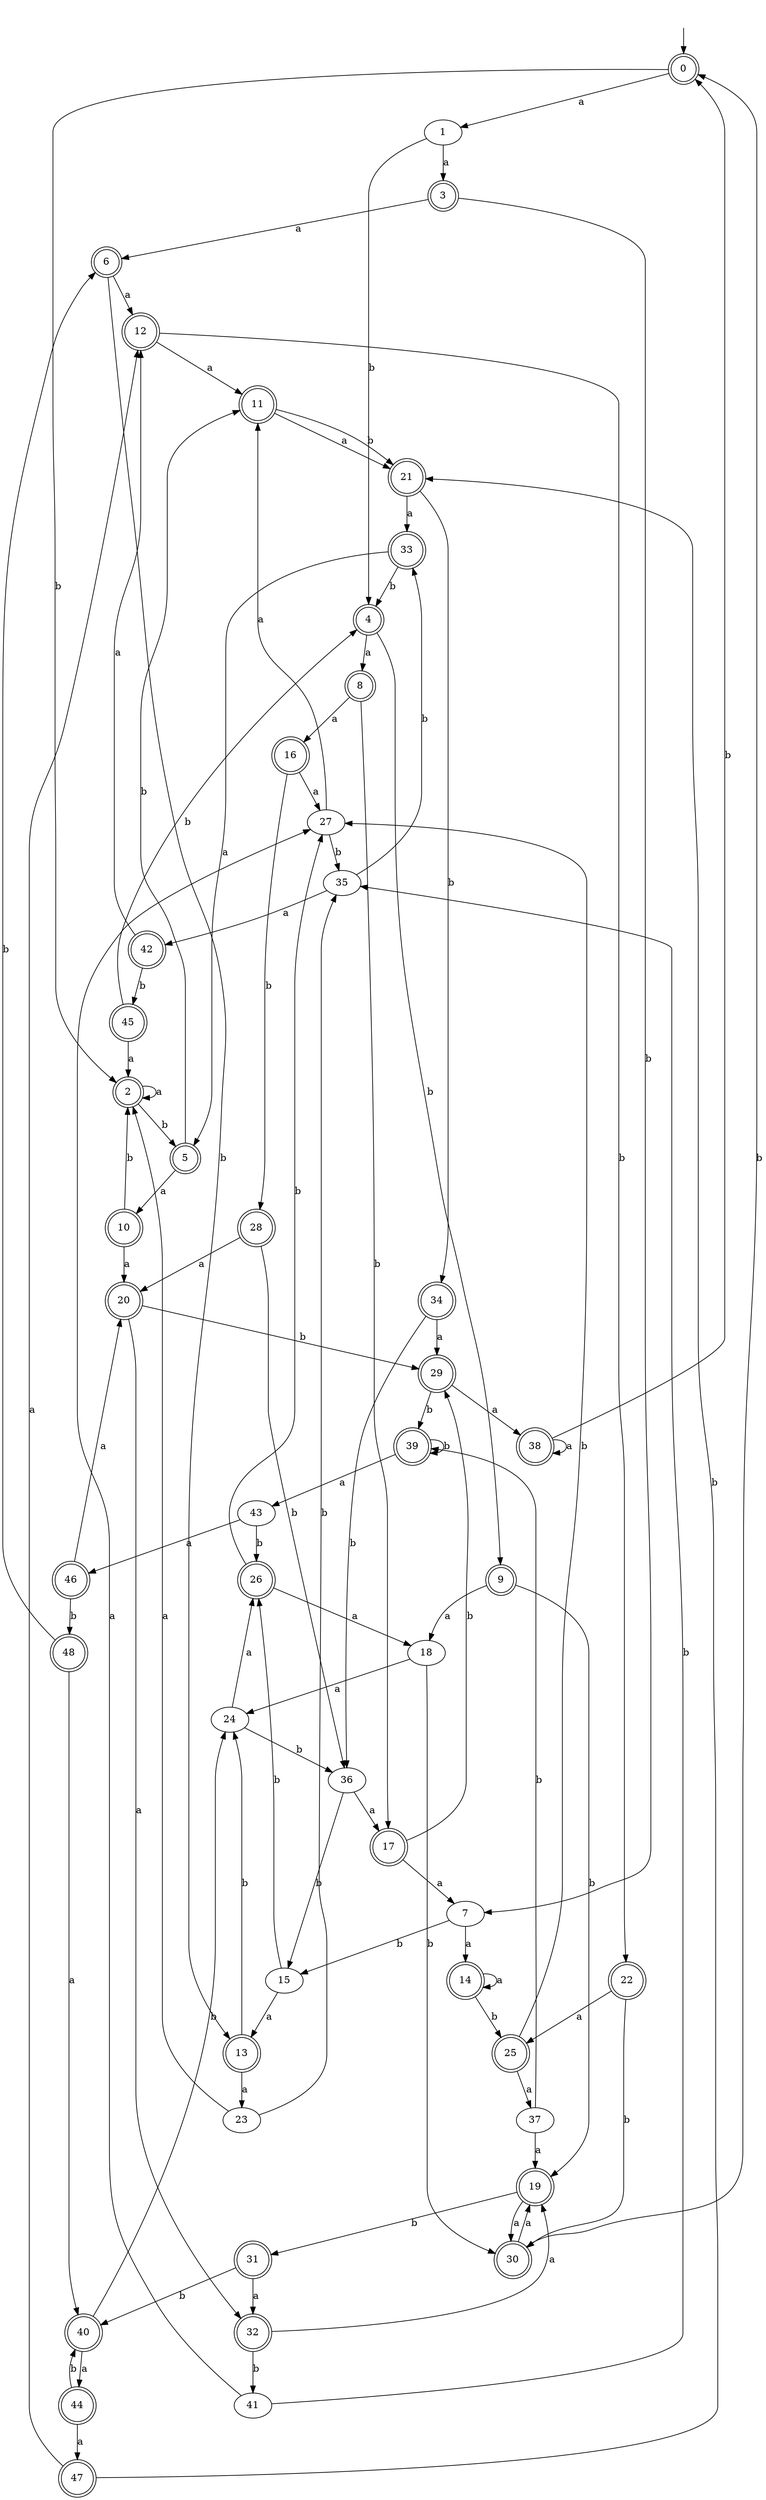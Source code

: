 digraph RandomDFA {
  __start0 [label="", shape=none];
  __start0 -> 0 [label=""];
  0 [shape=circle] [shape=doublecircle]
  0 -> 1 [label="a"]
  0 -> 2 [label="b"]
  1
  1 -> 3 [label="a"]
  1 -> 4 [label="b"]
  2 [shape=doublecircle]
  2 -> 2 [label="a"]
  2 -> 5 [label="b"]
  3 [shape=doublecircle]
  3 -> 6 [label="a"]
  3 -> 7 [label="b"]
  4 [shape=doublecircle]
  4 -> 8 [label="a"]
  4 -> 9 [label="b"]
  5 [shape=doublecircle]
  5 -> 10 [label="a"]
  5 -> 11 [label="b"]
  6 [shape=doublecircle]
  6 -> 12 [label="a"]
  6 -> 13 [label="b"]
  7
  7 -> 14 [label="a"]
  7 -> 15 [label="b"]
  8 [shape=doublecircle]
  8 -> 16 [label="a"]
  8 -> 17 [label="b"]
  9 [shape=doublecircle]
  9 -> 18 [label="a"]
  9 -> 19 [label="b"]
  10 [shape=doublecircle]
  10 -> 20 [label="a"]
  10 -> 2 [label="b"]
  11 [shape=doublecircle]
  11 -> 21 [label="a"]
  11 -> 21 [label="b"]
  12 [shape=doublecircle]
  12 -> 11 [label="a"]
  12 -> 22 [label="b"]
  13 [shape=doublecircle]
  13 -> 23 [label="a"]
  13 -> 24 [label="b"]
  14 [shape=doublecircle]
  14 -> 14 [label="a"]
  14 -> 25 [label="b"]
  15
  15 -> 13 [label="a"]
  15 -> 26 [label="b"]
  16 [shape=doublecircle]
  16 -> 27 [label="a"]
  16 -> 28 [label="b"]
  17 [shape=doublecircle]
  17 -> 7 [label="a"]
  17 -> 29 [label="b"]
  18
  18 -> 24 [label="a"]
  18 -> 30 [label="b"]
  19 [shape=doublecircle]
  19 -> 30 [label="a"]
  19 -> 31 [label="b"]
  20 [shape=doublecircle]
  20 -> 32 [label="a"]
  20 -> 29 [label="b"]
  21 [shape=doublecircle]
  21 -> 33 [label="a"]
  21 -> 34 [label="b"]
  22 [shape=doublecircle]
  22 -> 25 [label="a"]
  22 -> 30 [label="b"]
  23
  23 -> 2 [label="a"]
  23 -> 35 [label="b"]
  24
  24 -> 26 [label="a"]
  24 -> 36 [label="b"]
  25 [shape=doublecircle]
  25 -> 37 [label="a"]
  25 -> 27 [label="b"]
  26 [shape=doublecircle]
  26 -> 18 [label="a"]
  26 -> 27 [label="b"]
  27
  27 -> 11 [label="a"]
  27 -> 35 [label="b"]
  28 [shape=doublecircle]
  28 -> 20 [label="a"]
  28 -> 36 [label="b"]
  29 [shape=doublecircle]
  29 -> 38 [label="a"]
  29 -> 39 [label="b"]
  30 [shape=doublecircle]
  30 -> 19 [label="a"]
  30 -> 0 [label="b"]
  31 [shape=doublecircle]
  31 -> 32 [label="a"]
  31 -> 40 [label="b"]
  32 [shape=doublecircle]
  32 -> 19 [label="a"]
  32 -> 41 [label="b"]
  33 [shape=doublecircle]
  33 -> 5 [label="a"]
  33 -> 4 [label="b"]
  34 [shape=doublecircle]
  34 -> 29 [label="a"]
  34 -> 36 [label="b"]
  35
  35 -> 42 [label="a"]
  35 -> 33 [label="b"]
  36
  36 -> 17 [label="a"]
  36 -> 15 [label="b"]
  37
  37 -> 19 [label="a"]
  37 -> 39 [label="b"]
  38 [shape=doublecircle]
  38 -> 38 [label="a"]
  38 -> 0 [label="b"]
  39 [shape=doublecircle]
  39 -> 43 [label="a"]
  39 -> 39 [label="b"]
  40 [shape=doublecircle]
  40 -> 44 [label="a"]
  40 -> 24 [label="b"]
  41
  41 -> 27 [label="a"]
  41 -> 35 [label="b"]
  42 [shape=doublecircle]
  42 -> 12 [label="a"]
  42 -> 45 [label="b"]
  43
  43 -> 46 [label="a"]
  43 -> 26 [label="b"]
  44 [shape=doublecircle]
  44 -> 47 [label="a"]
  44 -> 40 [label="b"]
  45 [shape=doublecircle]
  45 -> 2 [label="a"]
  45 -> 4 [label="b"]
  46 [shape=doublecircle]
  46 -> 20 [label="a"]
  46 -> 48 [label="b"]
  47 [shape=doublecircle]
  47 -> 12 [label="a"]
  47 -> 21 [label="b"]
  48 [shape=doublecircle]
  48 -> 40 [label="a"]
  48 -> 6 [label="b"]
}
